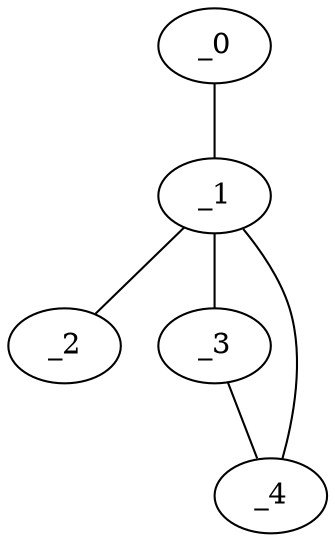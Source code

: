 graph AP1_0069 {
	_0	 [x="-0.249674",
		y="0.586493"];
	_1	 [x="1.46585",
		y="2.54701"];
	_0 -- _1;
	_2	 [x="2.82304",
		y="0.677093"];
	_1 -- _2;
	_3	 [x="0.949679",
		y="0.799225"];
	_1 -- _3;
	_4	 [x="1.9926",
		y="1.68799"];
	_1 -- _4;
	_3 -- _4;
}
